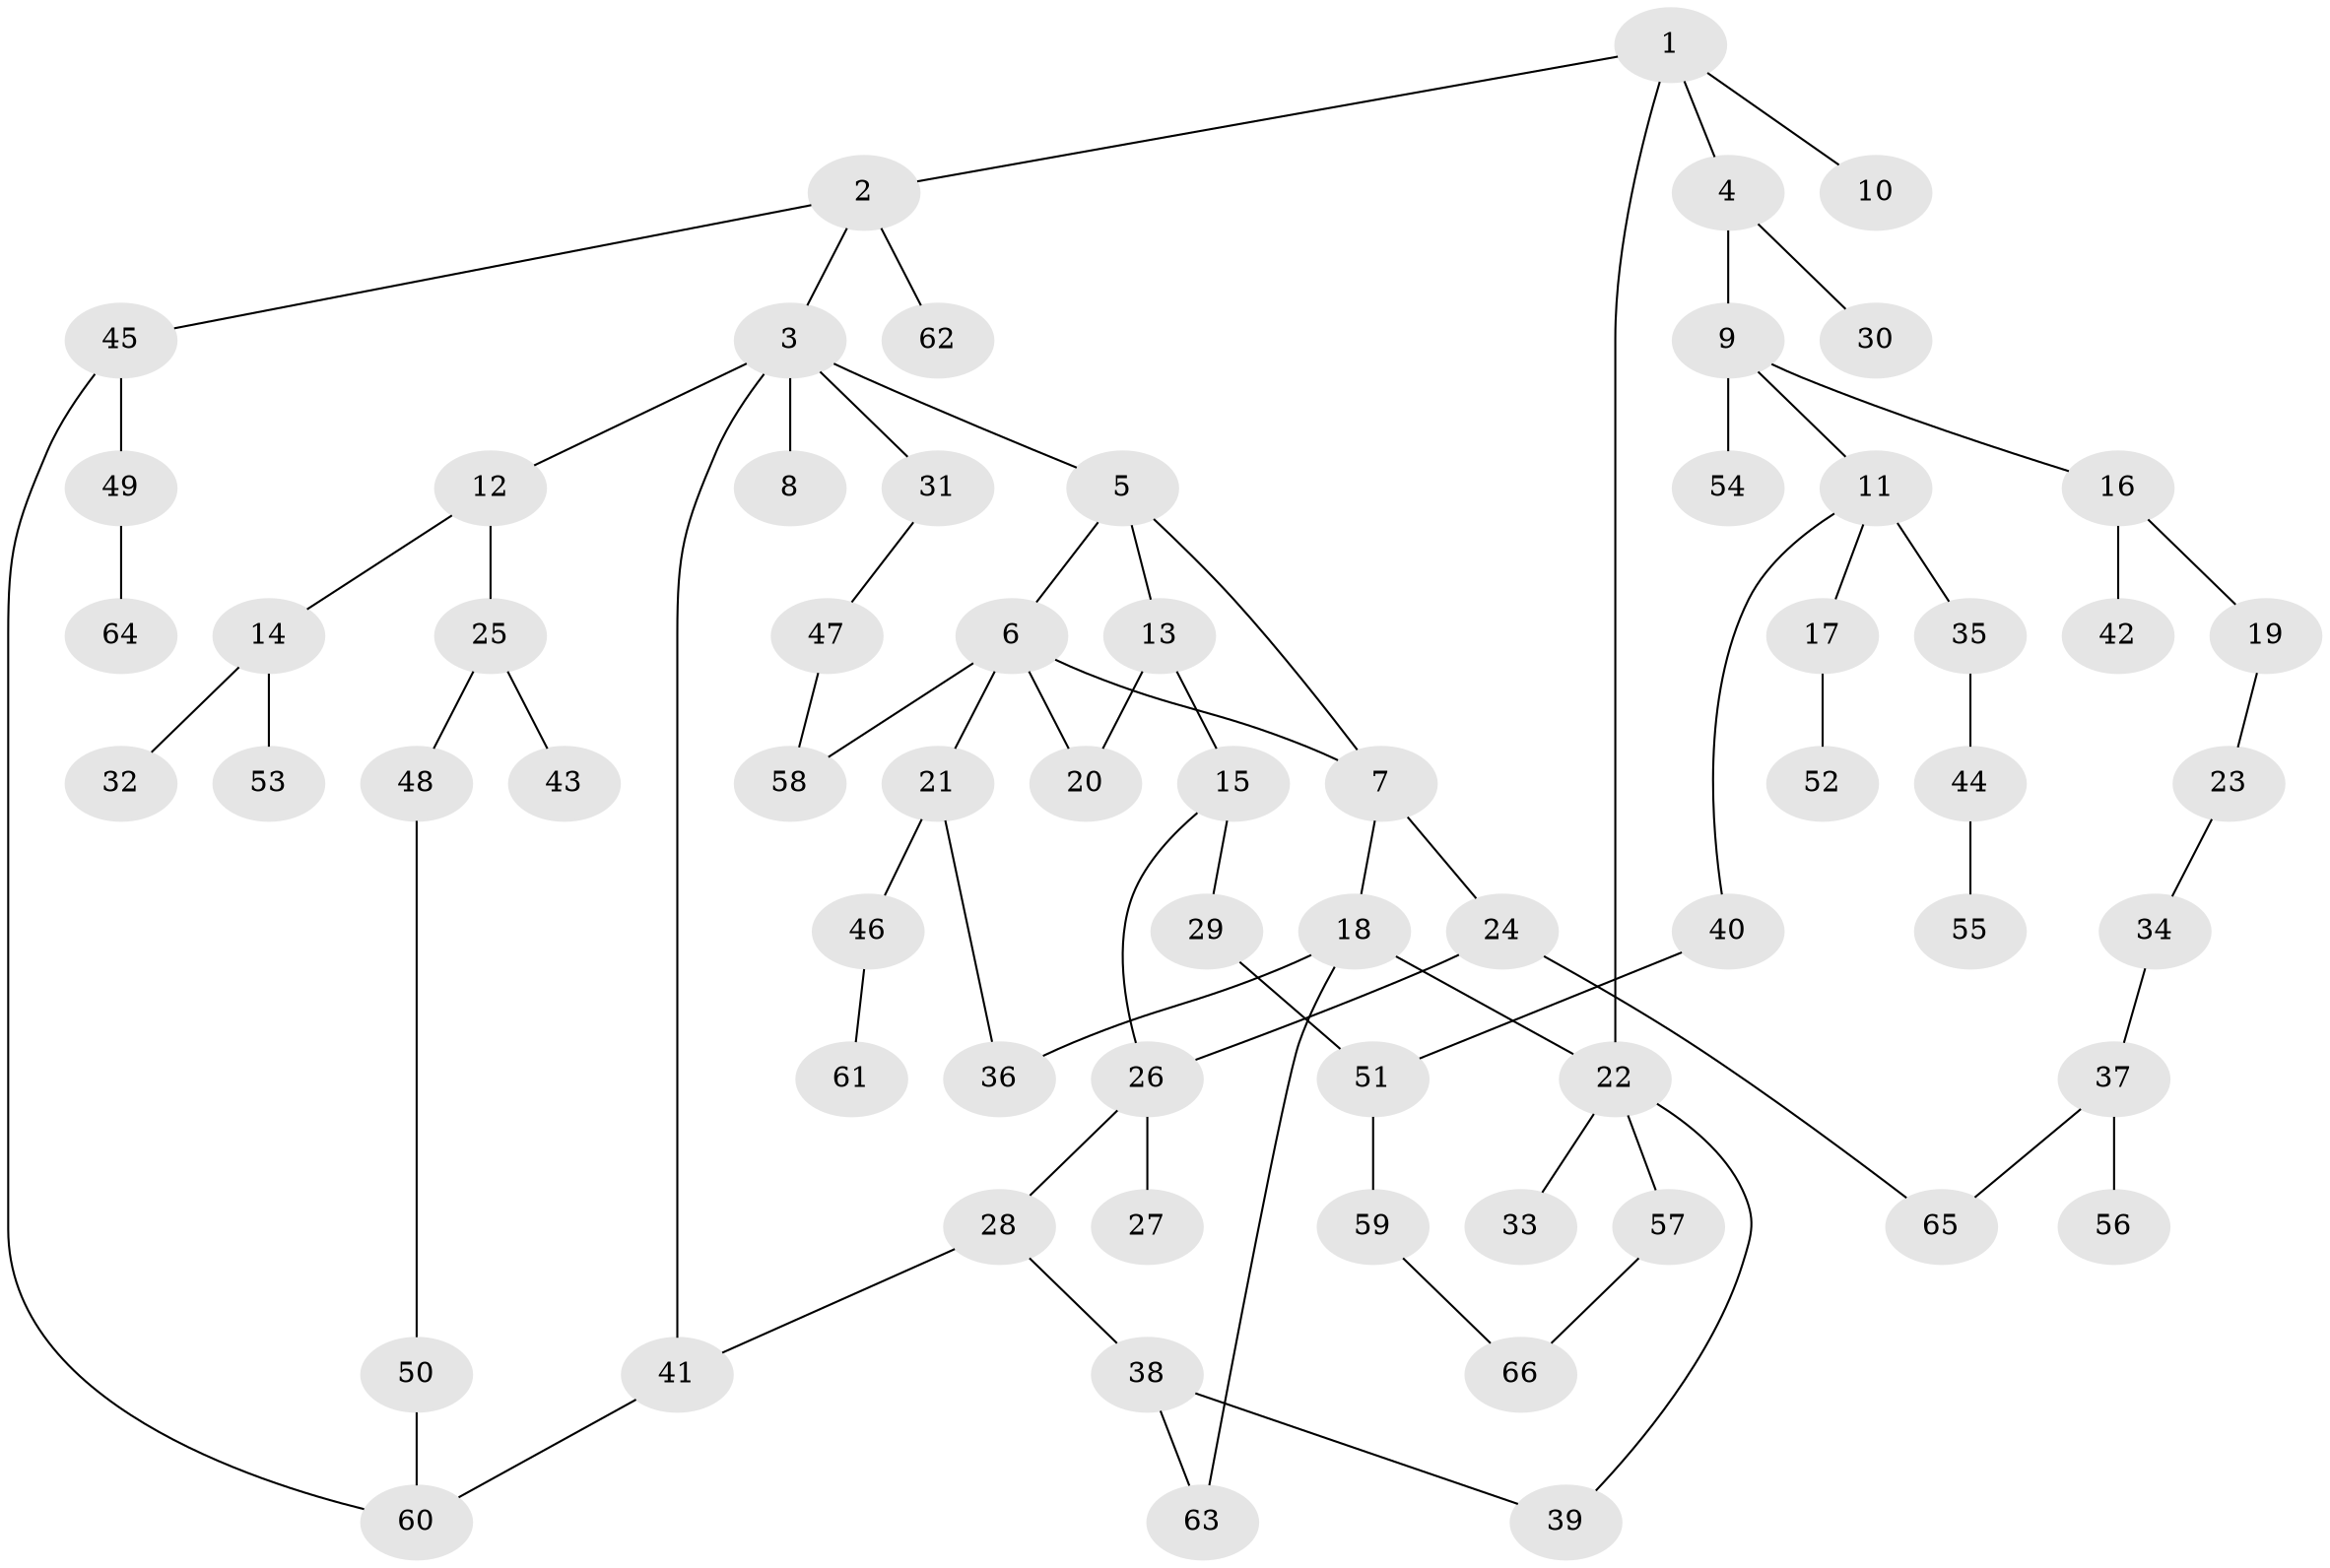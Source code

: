 // original degree distribution, {5: 0.06382978723404255, 6: 0.02127659574468085, 4: 0.09574468085106383, 2: 0.24468085106382978, 3: 0.19148936170212766, 1: 0.3829787234042553}
// Generated by graph-tools (version 1.1) at 2025/49/03/04/25 22:49:15]
// undirected, 66 vertices, 79 edges
graph export_dot {
  node [color=gray90,style=filled];
  1;
  2;
  3;
  4;
  5;
  6;
  7;
  8;
  9;
  10;
  11;
  12;
  13;
  14;
  15;
  16;
  17;
  18;
  19;
  20;
  21;
  22;
  23;
  24;
  25;
  26;
  27;
  28;
  29;
  30;
  31;
  32;
  33;
  34;
  35;
  36;
  37;
  38;
  39;
  40;
  41;
  42;
  43;
  44;
  45;
  46;
  47;
  48;
  49;
  50;
  51;
  52;
  53;
  54;
  55;
  56;
  57;
  58;
  59;
  60;
  61;
  62;
  63;
  64;
  65;
  66;
  1 -- 2 [weight=1.0];
  1 -- 4 [weight=1.0];
  1 -- 10 [weight=1.0];
  1 -- 22 [weight=1.0];
  2 -- 3 [weight=1.0];
  2 -- 45 [weight=1.0];
  2 -- 62 [weight=1.0];
  3 -- 5 [weight=1.0];
  3 -- 8 [weight=1.0];
  3 -- 12 [weight=1.0];
  3 -- 31 [weight=1.0];
  3 -- 41 [weight=1.0];
  4 -- 9 [weight=1.0];
  4 -- 30 [weight=1.0];
  5 -- 6 [weight=1.0];
  5 -- 7 [weight=1.0];
  5 -- 13 [weight=1.0];
  6 -- 7 [weight=1.0];
  6 -- 20 [weight=1.0];
  6 -- 21 [weight=1.0];
  6 -- 58 [weight=1.0];
  7 -- 18 [weight=1.0];
  7 -- 24 [weight=1.0];
  9 -- 11 [weight=1.0];
  9 -- 16 [weight=1.0];
  9 -- 54 [weight=1.0];
  11 -- 17 [weight=1.0];
  11 -- 35 [weight=1.0];
  11 -- 40 [weight=1.0];
  12 -- 14 [weight=1.0];
  12 -- 25 [weight=1.0];
  13 -- 15 [weight=1.0];
  13 -- 20 [weight=1.0];
  14 -- 32 [weight=1.0];
  14 -- 53 [weight=1.0];
  15 -- 26 [weight=1.0];
  15 -- 29 [weight=1.0];
  16 -- 19 [weight=1.0];
  16 -- 42 [weight=1.0];
  17 -- 52 [weight=1.0];
  18 -- 22 [weight=1.0];
  18 -- 36 [weight=1.0];
  18 -- 63 [weight=1.0];
  19 -- 23 [weight=1.0];
  21 -- 36 [weight=1.0];
  21 -- 46 [weight=1.0];
  22 -- 33 [weight=1.0];
  22 -- 39 [weight=1.0];
  22 -- 57 [weight=1.0];
  23 -- 34 [weight=1.0];
  24 -- 26 [weight=1.0];
  24 -- 65 [weight=1.0];
  25 -- 43 [weight=1.0];
  25 -- 48 [weight=1.0];
  26 -- 27 [weight=1.0];
  26 -- 28 [weight=1.0];
  28 -- 38 [weight=1.0];
  28 -- 41 [weight=1.0];
  29 -- 51 [weight=1.0];
  31 -- 47 [weight=1.0];
  34 -- 37 [weight=1.0];
  35 -- 44 [weight=1.0];
  37 -- 56 [weight=1.0];
  37 -- 65 [weight=1.0];
  38 -- 39 [weight=1.0];
  38 -- 63 [weight=1.0];
  40 -- 51 [weight=1.0];
  41 -- 60 [weight=1.0];
  44 -- 55 [weight=1.0];
  45 -- 49 [weight=1.0];
  45 -- 60 [weight=1.0];
  46 -- 61 [weight=1.0];
  47 -- 58 [weight=1.0];
  48 -- 50 [weight=1.0];
  49 -- 64 [weight=1.0];
  50 -- 60 [weight=1.0];
  51 -- 59 [weight=1.0];
  57 -- 66 [weight=1.0];
  59 -- 66 [weight=1.0];
}
